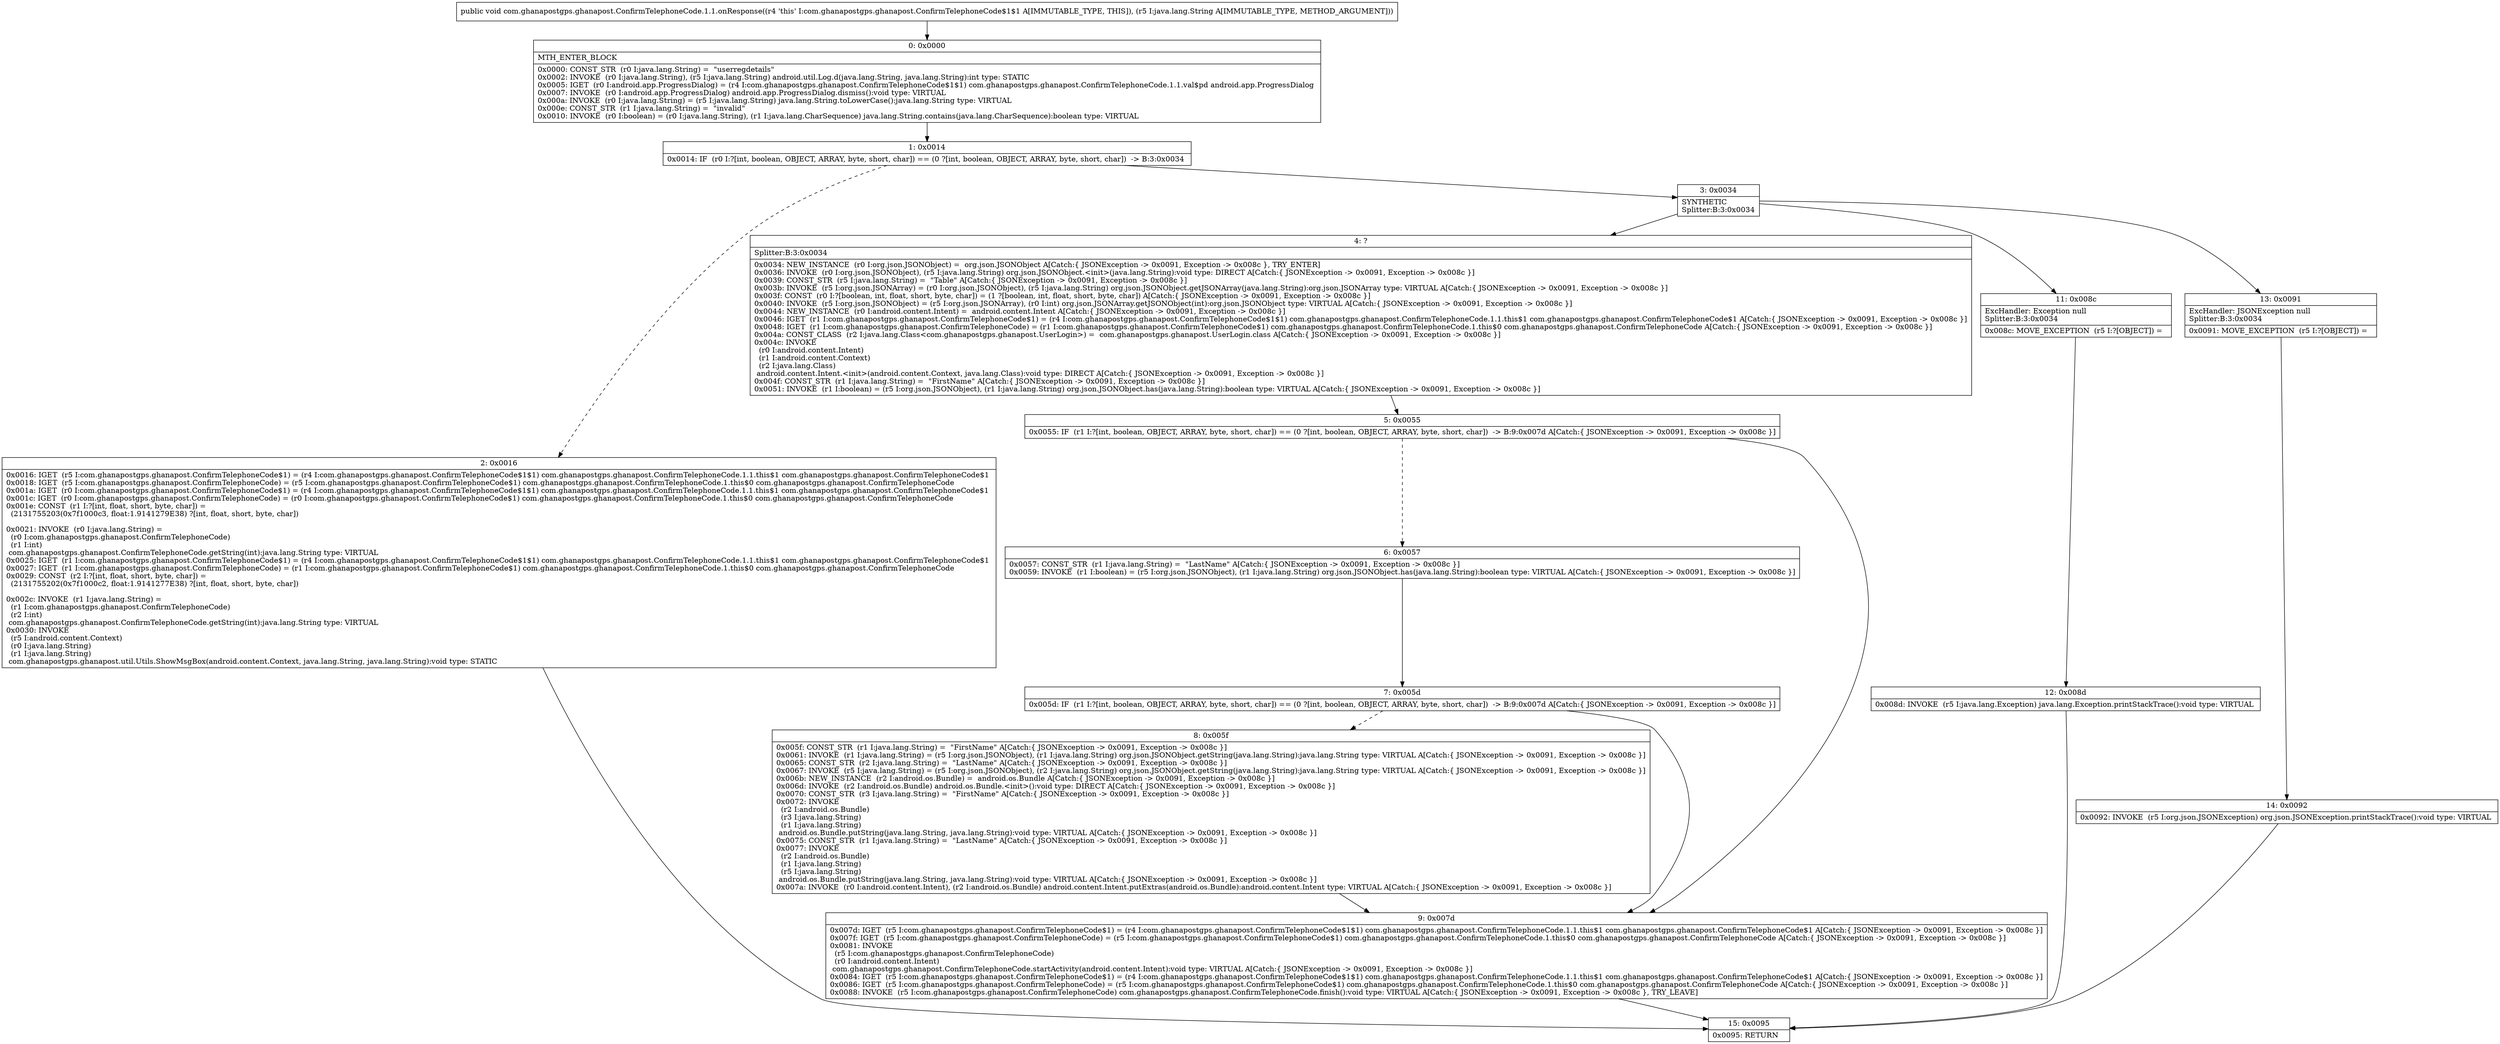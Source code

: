 digraph "CFG forcom.ghanapostgps.ghanapost.ConfirmTelephoneCode.1.1.onResponse(Ljava\/lang\/String;)V" {
Node_0 [shape=record,label="{0\:\ 0x0000|MTH_ENTER_BLOCK\l|0x0000: CONST_STR  (r0 I:java.lang.String) =  \"userregdetails\" \l0x0002: INVOKE  (r0 I:java.lang.String), (r5 I:java.lang.String) android.util.Log.d(java.lang.String, java.lang.String):int type: STATIC \l0x0005: IGET  (r0 I:android.app.ProgressDialog) = (r4 I:com.ghanapostgps.ghanapost.ConfirmTelephoneCode$1$1) com.ghanapostgps.ghanapost.ConfirmTelephoneCode.1.1.val$pd android.app.ProgressDialog \l0x0007: INVOKE  (r0 I:android.app.ProgressDialog) android.app.ProgressDialog.dismiss():void type: VIRTUAL \l0x000a: INVOKE  (r0 I:java.lang.String) = (r5 I:java.lang.String) java.lang.String.toLowerCase():java.lang.String type: VIRTUAL \l0x000e: CONST_STR  (r1 I:java.lang.String) =  \"invalid\" \l0x0010: INVOKE  (r0 I:boolean) = (r0 I:java.lang.String), (r1 I:java.lang.CharSequence) java.lang.String.contains(java.lang.CharSequence):boolean type: VIRTUAL \l}"];
Node_1 [shape=record,label="{1\:\ 0x0014|0x0014: IF  (r0 I:?[int, boolean, OBJECT, ARRAY, byte, short, char]) == (0 ?[int, boolean, OBJECT, ARRAY, byte, short, char])  \-\> B:3:0x0034 \l}"];
Node_2 [shape=record,label="{2\:\ 0x0016|0x0016: IGET  (r5 I:com.ghanapostgps.ghanapost.ConfirmTelephoneCode$1) = (r4 I:com.ghanapostgps.ghanapost.ConfirmTelephoneCode$1$1) com.ghanapostgps.ghanapost.ConfirmTelephoneCode.1.1.this$1 com.ghanapostgps.ghanapost.ConfirmTelephoneCode$1 \l0x0018: IGET  (r5 I:com.ghanapostgps.ghanapost.ConfirmTelephoneCode) = (r5 I:com.ghanapostgps.ghanapost.ConfirmTelephoneCode$1) com.ghanapostgps.ghanapost.ConfirmTelephoneCode.1.this$0 com.ghanapostgps.ghanapost.ConfirmTelephoneCode \l0x001a: IGET  (r0 I:com.ghanapostgps.ghanapost.ConfirmTelephoneCode$1) = (r4 I:com.ghanapostgps.ghanapost.ConfirmTelephoneCode$1$1) com.ghanapostgps.ghanapost.ConfirmTelephoneCode.1.1.this$1 com.ghanapostgps.ghanapost.ConfirmTelephoneCode$1 \l0x001c: IGET  (r0 I:com.ghanapostgps.ghanapost.ConfirmTelephoneCode) = (r0 I:com.ghanapostgps.ghanapost.ConfirmTelephoneCode$1) com.ghanapostgps.ghanapost.ConfirmTelephoneCode.1.this$0 com.ghanapostgps.ghanapost.ConfirmTelephoneCode \l0x001e: CONST  (r1 I:?[int, float, short, byte, char]) = \l  (2131755203(0x7f1000c3, float:1.9141279E38) ?[int, float, short, byte, char])\l \l0x0021: INVOKE  (r0 I:java.lang.String) = \l  (r0 I:com.ghanapostgps.ghanapost.ConfirmTelephoneCode)\l  (r1 I:int)\l com.ghanapostgps.ghanapost.ConfirmTelephoneCode.getString(int):java.lang.String type: VIRTUAL \l0x0025: IGET  (r1 I:com.ghanapostgps.ghanapost.ConfirmTelephoneCode$1) = (r4 I:com.ghanapostgps.ghanapost.ConfirmTelephoneCode$1$1) com.ghanapostgps.ghanapost.ConfirmTelephoneCode.1.1.this$1 com.ghanapostgps.ghanapost.ConfirmTelephoneCode$1 \l0x0027: IGET  (r1 I:com.ghanapostgps.ghanapost.ConfirmTelephoneCode) = (r1 I:com.ghanapostgps.ghanapost.ConfirmTelephoneCode$1) com.ghanapostgps.ghanapost.ConfirmTelephoneCode.1.this$0 com.ghanapostgps.ghanapost.ConfirmTelephoneCode \l0x0029: CONST  (r2 I:?[int, float, short, byte, char]) = \l  (2131755202(0x7f1000c2, float:1.9141277E38) ?[int, float, short, byte, char])\l \l0x002c: INVOKE  (r1 I:java.lang.String) = \l  (r1 I:com.ghanapostgps.ghanapost.ConfirmTelephoneCode)\l  (r2 I:int)\l com.ghanapostgps.ghanapost.ConfirmTelephoneCode.getString(int):java.lang.String type: VIRTUAL \l0x0030: INVOKE  \l  (r5 I:android.content.Context)\l  (r0 I:java.lang.String)\l  (r1 I:java.lang.String)\l com.ghanapostgps.ghanapost.util.Utils.ShowMsgBox(android.content.Context, java.lang.String, java.lang.String):void type: STATIC \l}"];
Node_3 [shape=record,label="{3\:\ 0x0034|SYNTHETIC\lSplitter:B:3:0x0034\l}"];
Node_4 [shape=record,label="{4\:\ ?|Splitter:B:3:0x0034\l|0x0034: NEW_INSTANCE  (r0 I:org.json.JSONObject) =  org.json.JSONObject A[Catch:\{ JSONException \-\> 0x0091, Exception \-\> 0x008c \}, TRY_ENTER]\l0x0036: INVOKE  (r0 I:org.json.JSONObject), (r5 I:java.lang.String) org.json.JSONObject.\<init\>(java.lang.String):void type: DIRECT A[Catch:\{ JSONException \-\> 0x0091, Exception \-\> 0x008c \}]\l0x0039: CONST_STR  (r5 I:java.lang.String) =  \"Table\" A[Catch:\{ JSONException \-\> 0x0091, Exception \-\> 0x008c \}]\l0x003b: INVOKE  (r5 I:org.json.JSONArray) = (r0 I:org.json.JSONObject), (r5 I:java.lang.String) org.json.JSONObject.getJSONArray(java.lang.String):org.json.JSONArray type: VIRTUAL A[Catch:\{ JSONException \-\> 0x0091, Exception \-\> 0x008c \}]\l0x003f: CONST  (r0 I:?[boolean, int, float, short, byte, char]) = (1 ?[boolean, int, float, short, byte, char]) A[Catch:\{ JSONException \-\> 0x0091, Exception \-\> 0x008c \}]\l0x0040: INVOKE  (r5 I:org.json.JSONObject) = (r5 I:org.json.JSONArray), (r0 I:int) org.json.JSONArray.getJSONObject(int):org.json.JSONObject type: VIRTUAL A[Catch:\{ JSONException \-\> 0x0091, Exception \-\> 0x008c \}]\l0x0044: NEW_INSTANCE  (r0 I:android.content.Intent) =  android.content.Intent A[Catch:\{ JSONException \-\> 0x0091, Exception \-\> 0x008c \}]\l0x0046: IGET  (r1 I:com.ghanapostgps.ghanapost.ConfirmTelephoneCode$1) = (r4 I:com.ghanapostgps.ghanapost.ConfirmTelephoneCode$1$1) com.ghanapostgps.ghanapost.ConfirmTelephoneCode.1.1.this$1 com.ghanapostgps.ghanapost.ConfirmTelephoneCode$1 A[Catch:\{ JSONException \-\> 0x0091, Exception \-\> 0x008c \}]\l0x0048: IGET  (r1 I:com.ghanapostgps.ghanapost.ConfirmTelephoneCode) = (r1 I:com.ghanapostgps.ghanapost.ConfirmTelephoneCode$1) com.ghanapostgps.ghanapost.ConfirmTelephoneCode.1.this$0 com.ghanapostgps.ghanapost.ConfirmTelephoneCode A[Catch:\{ JSONException \-\> 0x0091, Exception \-\> 0x008c \}]\l0x004a: CONST_CLASS  (r2 I:java.lang.Class\<com.ghanapostgps.ghanapost.UserLogin\>) =  com.ghanapostgps.ghanapost.UserLogin.class A[Catch:\{ JSONException \-\> 0x0091, Exception \-\> 0x008c \}]\l0x004c: INVOKE  \l  (r0 I:android.content.Intent)\l  (r1 I:android.content.Context)\l  (r2 I:java.lang.Class)\l android.content.Intent.\<init\>(android.content.Context, java.lang.Class):void type: DIRECT A[Catch:\{ JSONException \-\> 0x0091, Exception \-\> 0x008c \}]\l0x004f: CONST_STR  (r1 I:java.lang.String) =  \"FirstName\" A[Catch:\{ JSONException \-\> 0x0091, Exception \-\> 0x008c \}]\l0x0051: INVOKE  (r1 I:boolean) = (r5 I:org.json.JSONObject), (r1 I:java.lang.String) org.json.JSONObject.has(java.lang.String):boolean type: VIRTUAL A[Catch:\{ JSONException \-\> 0x0091, Exception \-\> 0x008c \}]\l}"];
Node_5 [shape=record,label="{5\:\ 0x0055|0x0055: IF  (r1 I:?[int, boolean, OBJECT, ARRAY, byte, short, char]) == (0 ?[int, boolean, OBJECT, ARRAY, byte, short, char])  \-\> B:9:0x007d A[Catch:\{ JSONException \-\> 0x0091, Exception \-\> 0x008c \}]\l}"];
Node_6 [shape=record,label="{6\:\ 0x0057|0x0057: CONST_STR  (r1 I:java.lang.String) =  \"LastName\" A[Catch:\{ JSONException \-\> 0x0091, Exception \-\> 0x008c \}]\l0x0059: INVOKE  (r1 I:boolean) = (r5 I:org.json.JSONObject), (r1 I:java.lang.String) org.json.JSONObject.has(java.lang.String):boolean type: VIRTUAL A[Catch:\{ JSONException \-\> 0x0091, Exception \-\> 0x008c \}]\l}"];
Node_7 [shape=record,label="{7\:\ 0x005d|0x005d: IF  (r1 I:?[int, boolean, OBJECT, ARRAY, byte, short, char]) == (0 ?[int, boolean, OBJECT, ARRAY, byte, short, char])  \-\> B:9:0x007d A[Catch:\{ JSONException \-\> 0x0091, Exception \-\> 0x008c \}]\l}"];
Node_8 [shape=record,label="{8\:\ 0x005f|0x005f: CONST_STR  (r1 I:java.lang.String) =  \"FirstName\" A[Catch:\{ JSONException \-\> 0x0091, Exception \-\> 0x008c \}]\l0x0061: INVOKE  (r1 I:java.lang.String) = (r5 I:org.json.JSONObject), (r1 I:java.lang.String) org.json.JSONObject.getString(java.lang.String):java.lang.String type: VIRTUAL A[Catch:\{ JSONException \-\> 0x0091, Exception \-\> 0x008c \}]\l0x0065: CONST_STR  (r2 I:java.lang.String) =  \"LastName\" A[Catch:\{ JSONException \-\> 0x0091, Exception \-\> 0x008c \}]\l0x0067: INVOKE  (r5 I:java.lang.String) = (r5 I:org.json.JSONObject), (r2 I:java.lang.String) org.json.JSONObject.getString(java.lang.String):java.lang.String type: VIRTUAL A[Catch:\{ JSONException \-\> 0x0091, Exception \-\> 0x008c \}]\l0x006b: NEW_INSTANCE  (r2 I:android.os.Bundle) =  android.os.Bundle A[Catch:\{ JSONException \-\> 0x0091, Exception \-\> 0x008c \}]\l0x006d: INVOKE  (r2 I:android.os.Bundle) android.os.Bundle.\<init\>():void type: DIRECT A[Catch:\{ JSONException \-\> 0x0091, Exception \-\> 0x008c \}]\l0x0070: CONST_STR  (r3 I:java.lang.String) =  \"FirstName\" A[Catch:\{ JSONException \-\> 0x0091, Exception \-\> 0x008c \}]\l0x0072: INVOKE  \l  (r2 I:android.os.Bundle)\l  (r3 I:java.lang.String)\l  (r1 I:java.lang.String)\l android.os.Bundle.putString(java.lang.String, java.lang.String):void type: VIRTUAL A[Catch:\{ JSONException \-\> 0x0091, Exception \-\> 0x008c \}]\l0x0075: CONST_STR  (r1 I:java.lang.String) =  \"LastName\" A[Catch:\{ JSONException \-\> 0x0091, Exception \-\> 0x008c \}]\l0x0077: INVOKE  \l  (r2 I:android.os.Bundle)\l  (r1 I:java.lang.String)\l  (r5 I:java.lang.String)\l android.os.Bundle.putString(java.lang.String, java.lang.String):void type: VIRTUAL A[Catch:\{ JSONException \-\> 0x0091, Exception \-\> 0x008c \}]\l0x007a: INVOKE  (r0 I:android.content.Intent), (r2 I:android.os.Bundle) android.content.Intent.putExtras(android.os.Bundle):android.content.Intent type: VIRTUAL A[Catch:\{ JSONException \-\> 0x0091, Exception \-\> 0x008c \}]\l}"];
Node_9 [shape=record,label="{9\:\ 0x007d|0x007d: IGET  (r5 I:com.ghanapostgps.ghanapost.ConfirmTelephoneCode$1) = (r4 I:com.ghanapostgps.ghanapost.ConfirmTelephoneCode$1$1) com.ghanapostgps.ghanapost.ConfirmTelephoneCode.1.1.this$1 com.ghanapostgps.ghanapost.ConfirmTelephoneCode$1 A[Catch:\{ JSONException \-\> 0x0091, Exception \-\> 0x008c \}]\l0x007f: IGET  (r5 I:com.ghanapostgps.ghanapost.ConfirmTelephoneCode) = (r5 I:com.ghanapostgps.ghanapost.ConfirmTelephoneCode$1) com.ghanapostgps.ghanapost.ConfirmTelephoneCode.1.this$0 com.ghanapostgps.ghanapost.ConfirmTelephoneCode A[Catch:\{ JSONException \-\> 0x0091, Exception \-\> 0x008c \}]\l0x0081: INVOKE  \l  (r5 I:com.ghanapostgps.ghanapost.ConfirmTelephoneCode)\l  (r0 I:android.content.Intent)\l com.ghanapostgps.ghanapost.ConfirmTelephoneCode.startActivity(android.content.Intent):void type: VIRTUAL A[Catch:\{ JSONException \-\> 0x0091, Exception \-\> 0x008c \}]\l0x0084: IGET  (r5 I:com.ghanapostgps.ghanapost.ConfirmTelephoneCode$1) = (r4 I:com.ghanapostgps.ghanapost.ConfirmTelephoneCode$1$1) com.ghanapostgps.ghanapost.ConfirmTelephoneCode.1.1.this$1 com.ghanapostgps.ghanapost.ConfirmTelephoneCode$1 A[Catch:\{ JSONException \-\> 0x0091, Exception \-\> 0x008c \}]\l0x0086: IGET  (r5 I:com.ghanapostgps.ghanapost.ConfirmTelephoneCode) = (r5 I:com.ghanapostgps.ghanapost.ConfirmTelephoneCode$1) com.ghanapostgps.ghanapost.ConfirmTelephoneCode.1.this$0 com.ghanapostgps.ghanapost.ConfirmTelephoneCode A[Catch:\{ JSONException \-\> 0x0091, Exception \-\> 0x008c \}]\l0x0088: INVOKE  (r5 I:com.ghanapostgps.ghanapost.ConfirmTelephoneCode) com.ghanapostgps.ghanapost.ConfirmTelephoneCode.finish():void type: VIRTUAL A[Catch:\{ JSONException \-\> 0x0091, Exception \-\> 0x008c \}, TRY_LEAVE]\l}"];
Node_11 [shape=record,label="{11\:\ 0x008c|ExcHandler: Exception null\lSplitter:B:3:0x0034\l|0x008c: MOVE_EXCEPTION  (r5 I:?[OBJECT]) =  \l}"];
Node_12 [shape=record,label="{12\:\ 0x008d|0x008d: INVOKE  (r5 I:java.lang.Exception) java.lang.Exception.printStackTrace():void type: VIRTUAL \l}"];
Node_13 [shape=record,label="{13\:\ 0x0091|ExcHandler: JSONException null\lSplitter:B:3:0x0034\l|0x0091: MOVE_EXCEPTION  (r5 I:?[OBJECT]) =  \l}"];
Node_14 [shape=record,label="{14\:\ 0x0092|0x0092: INVOKE  (r5 I:org.json.JSONException) org.json.JSONException.printStackTrace():void type: VIRTUAL \l}"];
Node_15 [shape=record,label="{15\:\ 0x0095|0x0095: RETURN   \l}"];
MethodNode[shape=record,label="{public void com.ghanapostgps.ghanapost.ConfirmTelephoneCode.1.1.onResponse((r4 'this' I:com.ghanapostgps.ghanapost.ConfirmTelephoneCode$1$1 A[IMMUTABLE_TYPE, THIS]), (r5 I:java.lang.String A[IMMUTABLE_TYPE, METHOD_ARGUMENT])) }"];
MethodNode -> Node_0;
Node_0 -> Node_1;
Node_1 -> Node_2[style=dashed];
Node_1 -> Node_3;
Node_2 -> Node_15;
Node_3 -> Node_4;
Node_3 -> Node_13;
Node_3 -> Node_11;
Node_4 -> Node_5;
Node_5 -> Node_6[style=dashed];
Node_5 -> Node_9;
Node_6 -> Node_7;
Node_7 -> Node_8[style=dashed];
Node_7 -> Node_9;
Node_8 -> Node_9;
Node_9 -> Node_15;
Node_11 -> Node_12;
Node_12 -> Node_15;
Node_13 -> Node_14;
Node_14 -> Node_15;
}

